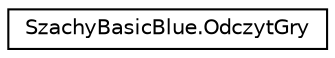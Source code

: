 digraph "Graficzna hierarchia klas"
{
  edge [fontname="Helvetica",fontsize="10",labelfontname="Helvetica",labelfontsize="10"];
  node [fontname="Helvetica",fontsize="10",shape=record];
  rankdir="LR";
  Node1 [label="SzachyBasicBlue.OdczytGry",height=0.2,width=0.4,color="black", fillcolor="white", style="filled",URL="$class_szachy_basic_blue_1_1_odczyt_gry.html"];
}
